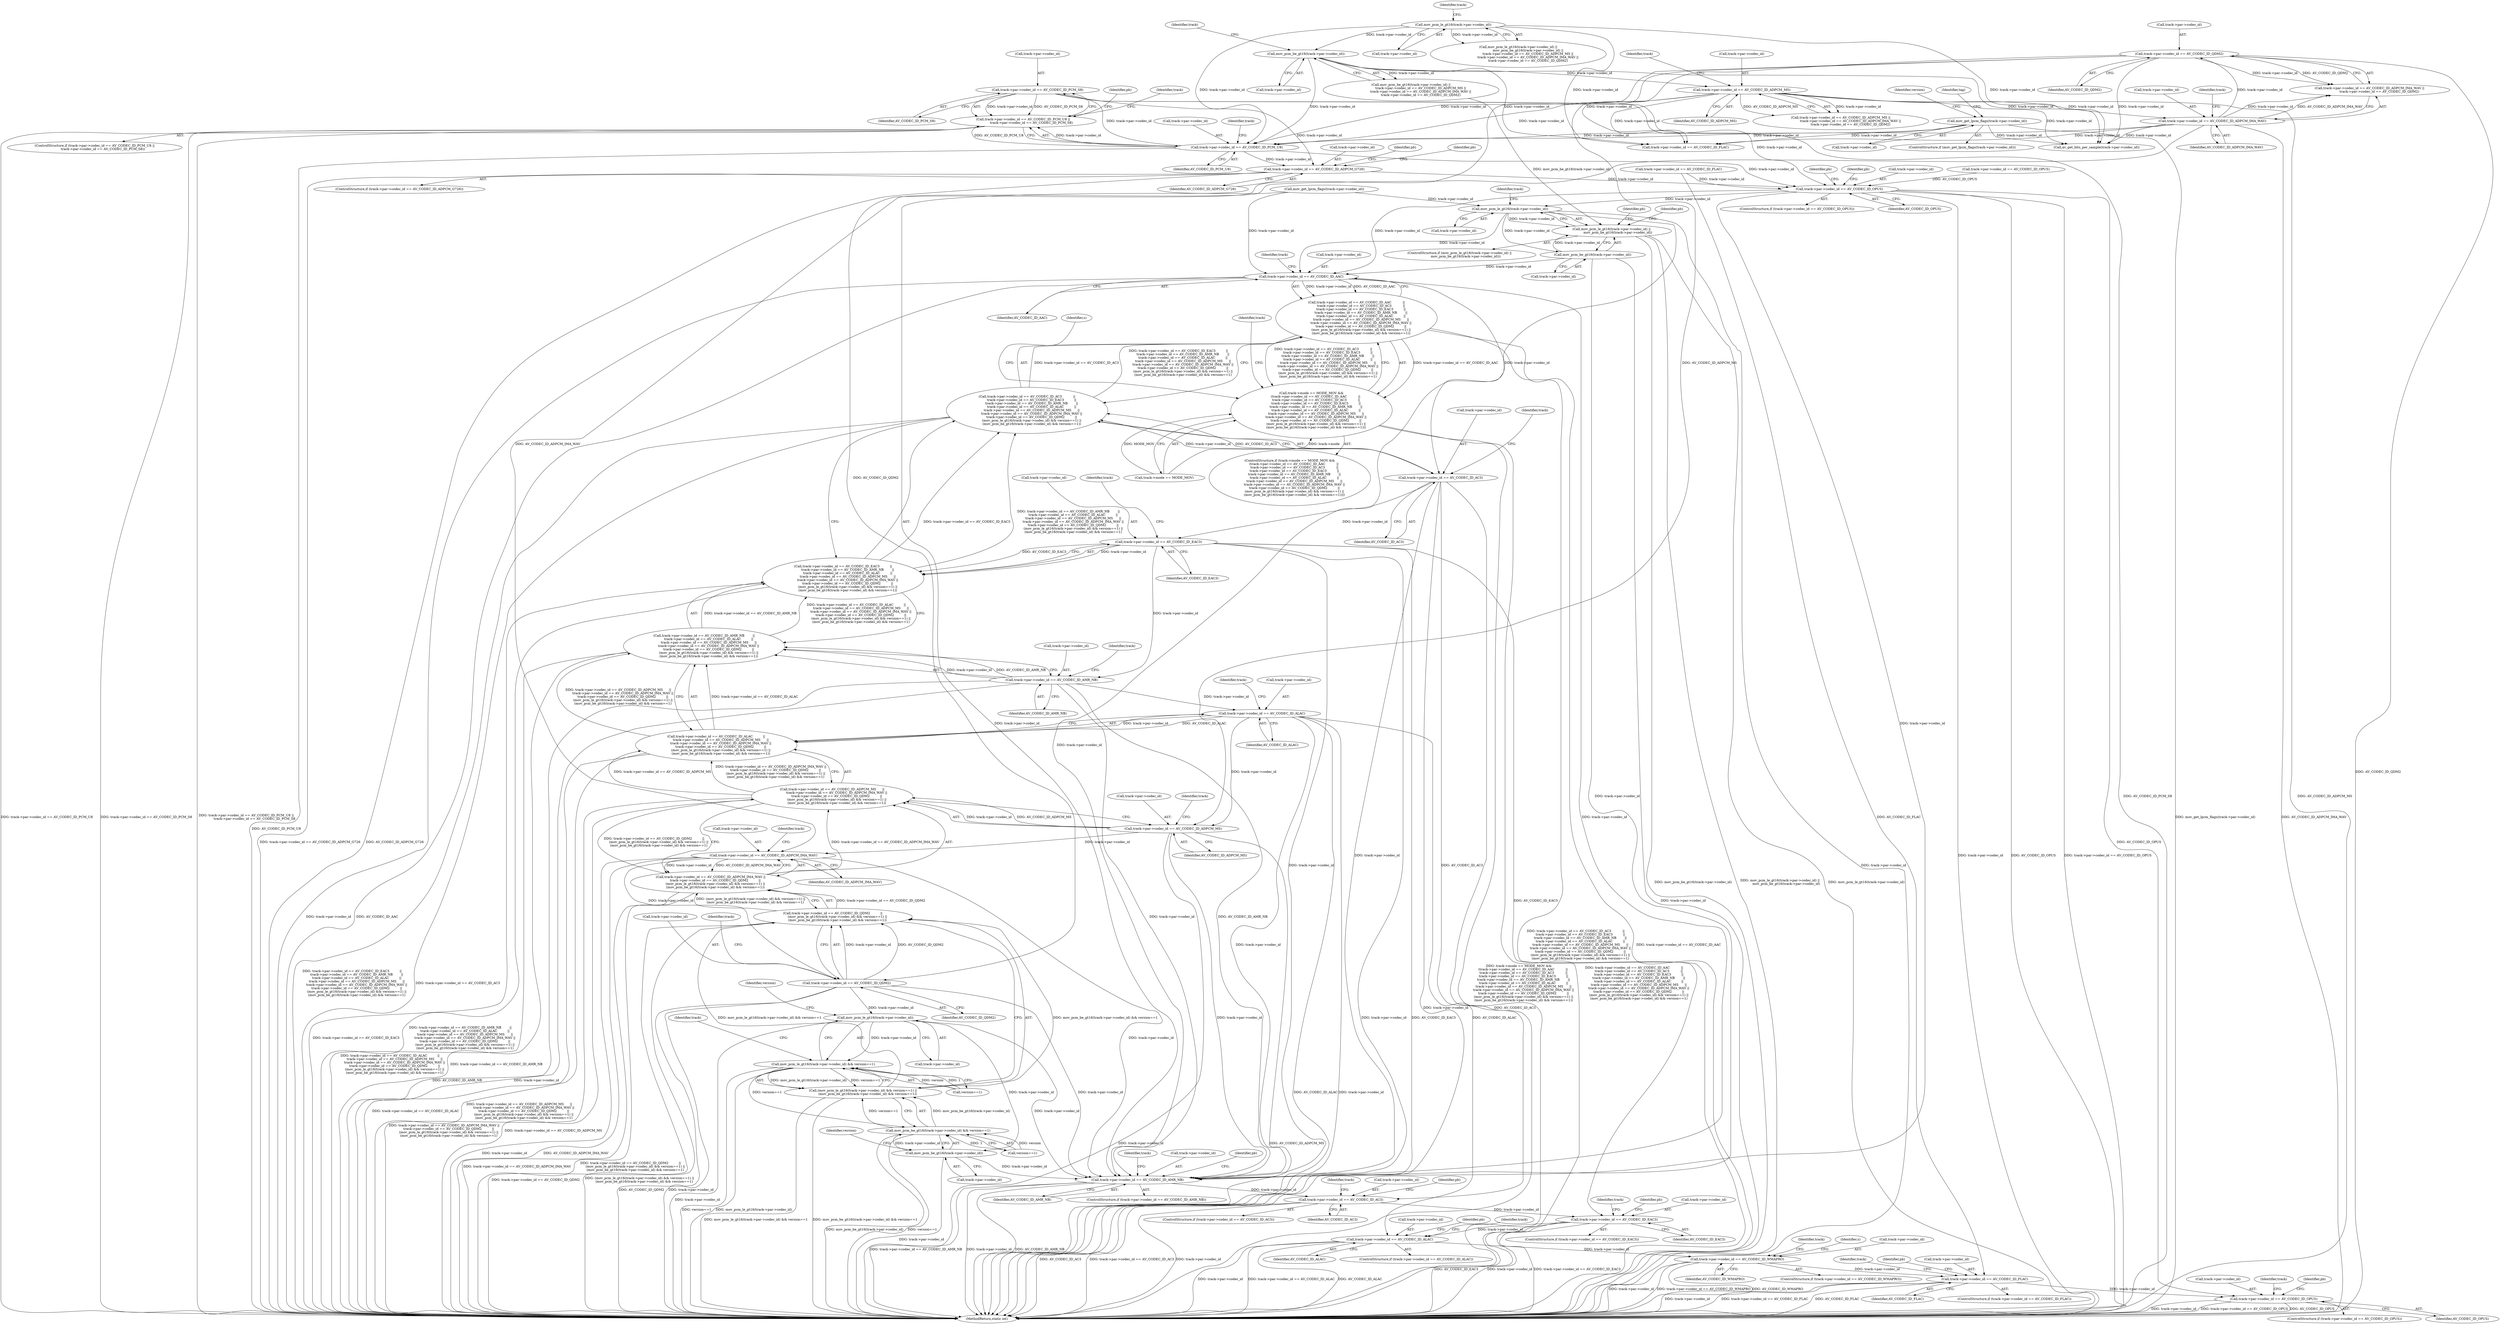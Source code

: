digraph "0_FFmpeg_fa19fbcf712a6a6cc5a5cfdc3254a97b9bce6582@pointer" {
"1000343" [label="(Call,track->par->codec_id == AV_CODEC_ID_PCM_S8)"];
"1000336" [label="(Call,track->par->codec_id == AV_CODEC_ID_PCM_U8)"];
"1000156" [label="(Call,mov_get_lpcm_flags(track->par->codec_id))"];
"1000205" [label="(Call,track->par->codec_id == AV_CODEC_ID_QDM2)"];
"1000198" [label="(Call,track->par->codec_id == AV_CODEC_ID_ADPCM_IMA_WAV)"];
"1000190" [label="(Call,track->par->codec_id == AV_CODEC_ID_ADPCM_MS)"];
"1000183" [label="(Call,mov_pcm_be_gt16(track->par->codec_id))"];
"1000176" [label="(Call,mov_pcm_le_gt16(track->par->codec_id))"];
"1000335" [label="(Call,track->par->codec_id == AV_CODEC_ID_PCM_U8 ||\n                track->par->codec_id == AV_CODEC_ID_PCM_S8)"];
"1000355" [label="(Call,track->par->codec_id == AV_CODEC_ID_ADPCM_G726)"];
"1000441" [label="(Call,track->par->codec_id == AV_CODEC_ID_OPUS)"];
"1000478" [label="(Call,mov_pcm_le_gt16(track->par->codec_id))"];
"1000477" [label="(Call,mov_pcm_le_gt16(track->par->codec_id) ||\n            mov_pcm_be_gt16(track->par->codec_id))"];
"1000484" [label="(Call,mov_pcm_be_gt16(track->par->codec_id))"];
"1000528" [label="(Call,track->par->codec_id == AV_CODEC_ID_AAC)"];
"1000527" [label="(Call,track->par->codec_id == AV_CODEC_ID_AAC           ||\n         track->par->codec_id == AV_CODEC_ID_AC3           ||\n         track->par->codec_id == AV_CODEC_ID_EAC3          ||\n         track->par->codec_id == AV_CODEC_ID_AMR_NB        ||\n         track->par->codec_id == AV_CODEC_ID_ALAC          ||\n         track->par->codec_id == AV_CODEC_ID_ADPCM_MS      ||\n         track->par->codec_id == AV_CODEC_ID_ADPCM_IMA_WAV ||\n         track->par->codec_id == AV_CODEC_ID_QDM2          ||\n         (mov_pcm_le_gt16(track->par->codec_id) && version==1) ||\n         (mov_pcm_be_gt16(track->par->codec_id) && version==1))"];
"1000521" [label="(Call,track->mode == MODE_MOV &&\n        (track->par->codec_id == AV_CODEC_ID_AAC           ||\n         track->par->codec_id == AV_CODEC_ID_AC3           ||\n         track->par->codec_id == AV_CODEC_ID_EAC3          ||\n         track->par->codec_id == AV_CODEC_ID_AMR_NB        ||\n         track->par->codec_id == AV_CODEC_ID_ALAC          ||\n         track->par->codec_id == AV_CODEC_ID_ADPCM_MS      ||\n         track->par->codec_id == AV_CODEC_ID_ADPCM_IMA_WAV ||\n         track->par->codec_id == AV_CODEC_ID_QDM2          ||\n         (mov_pcm_le_gt16(track->par->codec_id) && version==1) ||\n         (mov_pcm_be_gt16(track->par->codec_id) && version==1)))"];
"1000536" [label="(Call,track->par->codec_id == AV_CODEC_ID_AC3)"];
"1000535" [label="(Call,track->par->codec_id == AV_CODEC_ID_AC3           ||\n         track->par->codec_id == AV_CODEC_ID_EAC3          ||\n         track->par->codec_id == AV_CODEC_ID_AMR_NB        ||\n         track->par->codec_id == AV_CODEC_ID_ALAC          ||\n         track->par->codec_id == AV_CODEC_ID_ADPCM_MS      ||\n         track->par->codec_id == AV_CODEC_ID_ADPCM_IMA_WAV ||\n         track->par->codec_id == AV_CODEC_ID_QDM2          ||\n         (mov_pcm_le_gt16(track->par->codec_id) && version==1) ||\n         (mov_pcm_be_gt16(track->par->codec_id) && version==1))"];
"1000544" [label="(Call,track->par->codec_id == AV_CODEC_ID_EAC3)"];
"1000543" [label="(Call,track->par->codec_id == AV_CODEC_ID_EAC3          ||\n         track->par->codec_id == AV_CODEC_ID_AMR_NB        ||\n         track->par->codec_id == AV_CODEC_ID_ALAC          ||\n         track->par->codec_id == AV_CODEC_ID_ADPCM_MS      ||\n         track->par->codec_id == AV_CODEC_ID_ADPCM_IMA_WAV ||\n         track->par->codec_id == AV_CODEC_ID_QDM2          ||\n         (mov_pcm_le_gt16(track->par->codec_id) && version==1) ||\n         (mov_pcm_be_gt16(track->par->codec_id) && version==1))"];
"1000552" [label="(Call,track->par->codec_id == AV_CODEC_ID_AMR_NB)"];
"1000551" [label="(Call,track->par->codec_id == AV_CODEC_ID_AMR_NB        ||\n         track->par->codec_id == AV_CODEC_ID_ALAC          ||\n         track->par->codec_id == AV_CODEC_ID_ADPCM_MS      ||\n         track->par->codec_id == AV_CODEC_ID_ADPCM_IMA_WAV ||\n         track->par->codec_id == AV_CODEC_ID_QDM2          ||\n         (mov_pcm_le_gt16(track->par->codec_id) && version==1) ||\n         (mov_pcm_be_gt16(track->par->codec_id) && version==1))"];
"1000560" [label="(Call,track->par->codec_id == AV_CODEC_ID_ALAC)"];
"1000559" [label="(Call,track->par->codec_id == AV_CODEC_ID_ALAC          ||\n         track->par->codec_id == AV_CODEC_ID_ADPCM_MS      ||\n         track->par->codec_id == AV_CODEC_ID_ADPCM_IMA_WAV ||\n         track->par->codec_id == AV_CODEC_ID_QDM2          ||\n         (mov_pcm_le_gt16(track->par->codec_id) && version==1) ||\n         (mov_pcm_be_gt16(track->par->codec_id) && version==1))"];
"1000568" [label="(Call,track->par->codec_id == AV_CODEC_ID_ADPCM_MS)"];
"1000567" [label="(Call,track->par->codec_id == AV_CODEC_ID_ADPCM_MS      ||\n         track->par->codec_id == AV_CODEC_ID_ADPCM_IMA_WAV ||\n         track->par->codec_id == AV_CODEC_ID_QDM2          ||\n         (mov_pcm_le_gt16(track->par->codec_id) && version==1) ||\n         (mov_pcm_be_gt16(track->par->codec_id) && version==1))"];
"1000576" [label="(Call,track->par->codec_id == AV_CODEC_ID_ADPCM_IMA_WAV)"];
"1000575" [label="(Call,track->par->codec_id == AV_CODEC_ID_ADPCM_IMA_WAV ||\n         track->par->codec_id == AV_CODEC_ID_QDM2          ||\n         (mov_pcm_le_gt16(track->par->codec_id) && version==1) ||\n         (mov_pcm_be_gt16(track->par->codec_id) && version==1))"];
"1000584" [label="(Call,track->par->codec_id == AV_CODEC_ID_QDM2)"];
"1000583" [label="(Call,track->par->codec_id == AV_CODEC_ID_QDM2          ||\n         (mov_pcm_le_gt16(track->par->codec_id) && version==1) ||\n         (mov_pcm_be_gt16(track->par->codec_id) && version==1))"];
"1000593" [label="(Call,mov_pcm_le_gt16(track->par->codec_id))"];
"1000592" [label="(Call,mov_pcm_le_gt16(track->par->codec_id) && version==1)"];
"1000591" [label="(Call,(mov_pcm_le_gt16(track->par->codec_id) && version==1) ||\n         (mov_pcm_be_gt16(track->par->codec_id) && version==1))"];
"1000602" [label="(Call,mov_pcm_be_gt16(track->par->codec_id) && version==1)"];
"1000603" [label="(Call,mov_pcm_be_gt16(track->par->codec_id))"];
"1000632" [label="(Call,track->par->codec_id == AV_CODEC_ID_AMR_NB)"];
"1000644" [label="(Call,track->par->codec_id == AV_CODEC_ID_AC3)"];
"1000656" [label="(Call,track->par->codec_id == AV_CODEC_ID_EAC3)"];
"1000668" [label="(Call,track->par->codec_id == AV_CODEC_ID_ALAC)"];
"1000680" [label="(Call,track->par->codec_id == AV_CODEC_ID_WMAPRO)"];
"1000693" [label="(Call,track->par->codec_id == AV_CODEC_ID_FLAC)"];
"1000705" [label="(Call,track->par->codec_id == AV_CODEC_ID_OPUS)"];
"1000205" [label="(Call,track->par->codec_id == AV_CODEC_ID_QDM2)"];
"1000592" [label="(Call,mov_pcm_le_gt16(track->par->codec_id) && version==1)"];
"1000600" [label="(Identifier,version)"];
"1000668" [label="(Call,track->par->codec_id == AV_CODEC_ID_ALAC)"];
"1000609" [label="(Call,version==1)"];
"1000351" [label="(Identifier,pb)"];
"1000440" [label="(ControlStructure,if (track->par->codec_id == AV_CODEC_ID_OPUS))"];
"1000701" [label="(Identifier,pb)"];
"1000664" [label="(Identifier,pb)"];
"1000155" [label="(ControlStructure,if (mov_get_lpcm_flags(track->par->codec_id)))"];
"1000542" [label="(Identifier,AV_CODEC_ID_AC3)"];
"1000656" [label="(Call,track->par->codec_id == AV_CODEC_ID_EAC3)"];
"1000593" [label="(Call,mov_pcm_le_gt16(track->par->codec_id))"];
"1000667" [label="(ControlStructure,if (track->par->codec_id == AV_CODEC_ID_ALAC))"];
"1000346" [label="(Identifier,track)"];
"1000543" [label="(Call,track->par->codec_id == AV_CODEC_ID_EAC3          ||\n         track->par->codec_id == AV_CODEC_ID_AMR_NB        ||\n         track->par->codec_id == AV_CODEC_ID_ALAC          ||\n         track->par->codec_id == AV_CODEC_ID_ADPCM_MS      ||\n         track->par->codec_id == AV_CODEC_ID_ADPCM_IMA_WAV ||\n         track->par->codec_id == AV_CODEC_ID_QDM2          ||\n         (mov_pcm_le_gt16(track->par->codec_id) && version==1) ||\n         (mov_pcm_be_gt16(track->par->codec_id) && version==1))"];
"1000679" [label="(ControlStructure,if (track->par->codec_id == AV_CODEC_ID_WMAPRO))"];
"1000521" [label="(Call,track->mode == MODE_MOV &&\n        (track->par->codec_id == AV_CODEC_ID_AAC           ||\n         track->par->codec_id == AV_CODEC_ID_AC3           ||\n         track->par->codec_id == AV_CODEC_ID_EAC3          ||\n         track->par->codec_id == AV_CODEC_ID_AMR_NB        ||\n         track->par->codec_id == AV_CODEC_ID_ALAC          ||\n         track->par->codec_id == AV_CODEC_ID_ADPCM_MS      ||\n         track->par->codec_id == AV_CODEC_ID_ADPCM_IMA_WAV ||\n         track->par->codec_id == AV_CODEC_ID_QDM2          ||\n         (mov_pcm_le_gt16(track->par->codec_id) && version==1) ||\n         (mov_pcm_be_gt16(track->par->codec_id) && version==1)))"];
"1000584" [label="(Call,track->par->codec_id == AV_CODEC_ID_QDM2)"];
"1000354" [label="(ControlStructure,if (track->par->codec_id == AV_CODEC_ID_ADPCM_G726))"];
"1000569" [label="(Call,track->par->codec_id)"];
"1000631" [label="(ControlStructure,if (track->par->codec_id == AV_CODEC_ID_AMR_NB))"];
"1000536" [label="(Call,track->par->codec_id == AV_CODEC_ID_AC3)"];
"1000535" [label="(Call,track->par->codec_id == AV_CODEC_ID_AC3           ||\n         track->par->codec_id == AV_CODEC_ID_EAC3          ||\n         track->par->codec_id == AV_CODEC_ID_AMR_NB        ||\n         track->par->codec_id == AV_CODEC_ID_ALAC          ||\n         track->par->codec_id == AV_CODEC_ID_ADPCM_MS      ||\n         track->par->codec_id == AV_CODEC_ID_ADPCM_IMA_WAV ||\n         track->par->codec_id == AV_CODEC_ID_QDM2          ||\n         (mov_pcm_le_gt16(track->par->codec_id) && version==1) ||\n         (mov_pcm_be_gt16(track->par->codec_id) && version==1))"];
"1000186" [label="(Identifier,track)"];
"1000334" [label="(ControlStructure,if (track->par->codec_id == AV_CODEC_ID_PCM_U8 ||\n                track->par->codec_id == AV_CODEC_ID_PCM_S8))"];
"1000177" [label="(Call,track->par->codec_id)"];
"1000705" [label="(Call,track->par->codec_id == AV_CODEC_ID_OPUS)"];
"1000568" [label="(Call,track->par->codec_id == AV_CODEC_ID_ADPCM_MS)"];
"1000602" [label="(Call,mov_pcm_be_gt16(track->par->codec_id) && version==1)"];
"1000295" [label="(Call,av_get_bits_per_sample(track->par->codec_id))"];
"1000204" [label="(Identifier,AV_CODEC_ID_ADPCM_IMA_WAV)"];
"1000555" [label="(Identifier,track)"];
"1000478" [label="(Call,mov_pcm_le_gt16(track->par->codec_id))"];
"1000708" [label="(Identifier,track)"];
"1000363" [label="(Identifier,pb)"];
"1000386" [label="(Call,track->par->codec_id == AV_CODEC_ID_FLAC)"];
"1000632" [label="(Call,track->par->codec_id == AV_CODEC_ID_AMR_NB)"];
"1000613" [label="(Identifier,s)"];
"1000191" [label="(Call,track->par->codec_id)"];
"1000547" [label="(Identifier,track)"];
"1000167" [label="(Identifier,version)"];
"1000157" [label="(Call,track->par->codec_id)"];
"1000539" [label="(Identifier,track)"];
"1000529" [label="(Call,track->par->codec_id)"];
"1000571" [label="(Identifier,track)"];
"1000371" [label="(Identifier,pb)"];
"1000447" [label="(Identifier,AV_CODEC_ID_OPUS)"];
"1000336" [label="(Call,track->par->codec_id == AV_CODEC_ID_PCM_U8)"];
"1000579" [label="(Identifier,track)"];
"1000190" [label="(Call,track->par->codec_id == AV_CODEC_ID_ADPCM_MS)"];
"1000676" [label="(Identifier,pb)"];
"1000550" [label="(Identifier,AV_CODEC_ID_EAC3)"];
"1000558" [label="(Identifier,AV_CODEC_ID_AMR_NB)"];
"1000647" [label="(Identifier,track)"];
"1000193" [label="(Identifier,track)"];
"1000176" [label="(Call,mov_pcm_le_gt16(track->par->codec_id))"];
"1000182" [label="(Call,mov_pcm_be_gt16(track->par->codec_id) ||\n                   track->par->codec_id == AV_CODEC_ID_ADPCM_MS ||\n                   track->par->codec_id == AV_CODEC_ID_ADPCM_IMA_WAV ||\n                   track->par->codec_id == AV_CODEC_ID_QDM2)"];
"1000633" [label="(Call,track->par->codec_id)"];
"1000441" [label="(Call,track->par->codec_id == AV_CODEC_ID_OPUS)"];
"1000361" [label="(Identifier,AV_CODEC_ID_ADPCM_G726)"];
"1000657" [label="(Call,track->par->codec_id)"];
"1000681" [label="(Call,track->par->codec_id)"];
"1000527" [label="(Call,track->par->codec_id == AV_CODEC_ID_AAC           ||\n         track->par->codec_id == AV_CODEC_ID_AC3           ||\n         track->par->codec_id == AV_CODEC_ID_EAC3          ||\n         track->par->codec_id == AV_CODEC_ID_AMR_NB        ||\n         track->par->codec_id == AV_CODEC_ID_ALAC          ||\n         track->par->codec_id == AV_CODEC_ID_ADPCM_MS      ||\n         track->par->codec_id == AV_CODEC_ID_ADPCM_IMA_WAV ||\n         track->par->codec_id == AV_CODEC_ID_QDM2          ||\n         (mov_pcm_le_gt16(track->par->codec_id) && version==1) ||\n         (mov_pcm_be_gt16(track->par->codec_id) && version==1))"];
"1000561" [label="(Call,track->par->codec_id)"];
"1000599" [label="(Call,version==1)"];
"1000342" [label="(Identifier,AV_CODEC_ID_PCM_U8)"];
"1000211" [label="(Identifier,AV_CODEC_ID_QDM2)"];
"1000491" [label="(Identifier,pb)"];
"1000551" [label="(Call,track->par->codec_id == AV_CODEC_ID_AMR_NB        ||\n         track->par->codec_id == AV_CODEC_ID_ALAC          ||\n         track->par->codec_id == AV_CODEC_ID_ADPCM_MS      ||\n         track->par->codec_id == AV_CODEC_ID_ADPCM_IMA_WAV ||\n         track->par->codec_id == AV_CODEC_ID_QDM2          ||\n         (mov_pcm_le_gt16(track->par->codec_id) && version==1) ||\n         (mov_pcm_be_gt16(track->par->codec_id) && version==1))"];
"1000711" [label="(Identifier,AV_CODEC_ID_OPUS)"];
"1000477" [label="(Call,mov_pcm_le_gt16(track->par->codec_id) ||\n            mov_pcm_be_gt16(track->par->codec_id))"];
"1000476" [label="(ControlStructure,if (mov_pcm_le_gt16(track->par->codec_id) ||\n            mov_pcm_be_gt16(track->par->codec_id)))"];
"1000655" [label="(ControlStructure,if (track->par->codec_id == AV_CODEC_ID_EAC3))"];
"1000704" [label="(ControlStructure,if (track->par->codec_id == AV_CODEC_ID_OPUS))"];
"1000560" [label="(Call,track->par->codec_id == AV_CODEC_ID_ALAC)"];
"1000699" [label="(Identifier,AV_CODEC_ID_FLAC)"];
"1000680" [label="(Call,track->par->codec_id == AV_CODEC_ID_WMAPRO)"];
"1000590" [label="(Identifier,AV_CODEC_ID_QDM2)"];
"1000358" [label="(Identifier,track)"];
"1000337" [label="(Call,track->par->codec_id)"];
"1000566" [label="(Identifier,AV_CODEC_ID_ALAC)"];
"1000696" [label="(Identifier,track)"];
"1000199" [label="(Call,track->par->codec_id)"];
"1000606" [label="(Identifier,track)"];
"1000393" [label="(Call,track->par->codec_id == AV_CODEC_ID_OPUS)"];
"1000567" [label="(Call,track->par->codec_id == AV_CODEC_ID_ADPCM_MS      ||\n         track->par->codec_id == AV_CODEC_ID_ADPCM_IMA_WAV ||\n         track->par->codec_id == AV_CODEC_ID_QDM2          ||\n         (mov_pcm_le_gt16(track->par->codec_id) && version==1) ||\n         (mov_pcm_be_gt16(track->par->codec_id) && version==1))"];
"1000692" [label="(ControlStructure,if (track->par->codec_id == AV_CODEC_ID_FLAC))"];
"1000585" [label="(Call,track->par->codec_id)"];
"1000662" [label="(Identifier,AV_CODEC_ID_EAC3)"];
"1000659" [label="(Identifier,track)"];
"1000694" [label="(Call,track->par->codec_id)"];
"1000688" [label="(Identifier,s)"];
"1000706" [label="(Call,track->par->codec_id)"];
"1000197" [label="(Call,track->par->codec_id == AV_CODEC_ID_ADPCM_IMA_WAV ||\n                   track->par->codec_id == AV_CODEC_ID_QDM2)"];
"1000344" [label="(Call,track->par->codec_id)"];
"1000693" [label="(Call,track->par->codec_id == AV_CODEC_ID_FLAC)"];
"1000479" [label="(Call,track->par->codec_id)"];
"1000553" [label="(Call,track->par->codec_id)"];
"1000414" [label="(Call,track->par->codec_id == AV_CODEC_ID_FLAC)"];
"1000552" [label="(Call,track->par->codec_id == AV_CODEC_ID_AMR_NB)"];
"1000577" [label="(Call,track->par->codec_id)"];
"1000610" [label="(Identifier,version)"];
"1000485" [label="(Call,track->par->codec_id)"];
"1000604" [label="(Call,track->par->codec_id)"];
"1000520" [label="(ControlStructure,if (track->mode == MODE_MOV &&\n        (track->par->codec_id == AV_CODEC_ID_AAC           ||\n         track->par->codec_id == AV_CODEC_ID_AC3           ||\n         track->par->codec_id == AV_CODEC_ID_EAC3          ||\n         track->par->codec_id == AV_CODEC_ID_AMR_NB        ||\n         track->par->codec_id == AV_CODEC_ID_ALAC          ||\n         track->par->codec_id == AV_CODEC_ID_ADPCM_MS      ||\n         track->par->codec_id == AV_CODEC_ID_ADPCM_IMA_WAV ||\n         track->par->codec_id == AV_CODEC_ID_QDM2          ||\n         (mov_pcm_le_gt16(track->par->codec_id) && version==1) ||\n         (mov_pcm_be_gt16(track->par->codec_id) && version==1))))"];
"1000206" [label="(Call,track->par->codec_id)"];
"1000583" [label="(Call,track->par->codec_id == AV_CODEC_ID_QDM2          ||\n         (mov_pcm_le_gt16(track->par->codec_id) && version==1) ||\n         (mov_pcm_be_gt16(track->par->codec_id) && version==1))"];
"1000544" [label="(Call,track->par->codec_id == AV_CODEC_ID_EAC3)"];
"1000575" [label="(Call,track->par->codec_id == AV_CODEC_ID_ADPCM_IMA_WAV ||\n         track->par->codec_id == AV_CODEC_ID_QDM2          ||\n         (mov_pcm_le_gt16(track->par->codec_id) && version==1) ||\n         (mov_pcm_be_gt16(track->par->codec_id) && version==1))"];
"1000563" [label="(Identifier,track)"];
"1000620" [label="(Identifier,track)"];
"1000335" [label="(Call,track->par->codec_id == AV_CODEC_ID_PCM_U8 ||\n                track->par->codec_id == AV_CODEC_ID_PCM_S8)"];
"1000719" [label="(Identifier,track)"];
"1000449" [label="(Identifier,pb)"];
"1000674" [label="(Identifier,AV_CODEC_ID_ALAC)"];
"1000356" [label="(Call,track->par->codec_id)"];
"1000198" [label="(Call,track->par->codec_id == AV_CODEC_ID_ADPCM_IMA_WAV)"];
"1000343" [label="(Call,track->par->codec_id == AV_CODEC_ID_PCM_S8)"];
"1000495" [label="(Identifier,pb)"];
"1000640" [label="(Identifier,pb)"];
"1000645" [label="(Call,track->par->codec_id)"];
"1000349" [label="(Identifier,AV_CODEC_ID_PCM_S8)"];
"1000574" [label="(Identifier,AV_CODEC_ID_ADPCM_MS)"];
"1000683" [label="(Identifier,track)"];
"1000201" [label="(Identifier,track)"];
"1000189" [label="(Call,track->par->codec_id == AV_CODEC_ID_ADPCM_MS ||\n                   track->par->codec_id == AV_CODEC_ID_ADPCM_IMA_WAV ||\n                   track->par->codec_id == AV_CODEC_ID_QDM2)"];
"1000713" [label="(Identifier,pb)"];
"1000671" [label="(Identifier,track)"];
"1000587" [label="(Identifier,track)"];
"1000528" [label="(Call,track->par->codec_id == AV_CODEC_ID_AAC)"];
"1000175" [label="(Call,mov_pcm_le_gt16(track->par->codec_id) ||\n                   mov_pcm_be_gt16(track->par->codec_id) ||\n                   track->par->codec_id == AV_CODEC_ID_ADPCM_MS ||\n                   track->par->codec_id == AV_CODEC_ID_ADPCM_IMA_WAV ||\n                   track->par->codec_id == AV_CODEC_ID_QDM2)"];
"1000650" [label="(Identifier,AV_CODEC_ID_AC3)"];
"1000208" [label="(Identifier,track)"];
"1000559" [label="(Call,track->par->codec_id == AV_CODEC_ID_ALAC          ||\n         track->par->codec_id == AV_CODEC_ID_ADPCM_MS      ||\n         track->par->codec_id == AV_CODEC_ID_ADPCM_IMA_WAV ||\n         track->par->codec_id == AV_CODEC_ID_QDM2          ||\n         (mov_pcm_le_gt16(track->par->codec_id) && version==1) ||\n         (mov_pcm_be_gt16(track->par->codec_id) && version==1))"];
"1000163" [label="(Identifier,tag)"];
"1000603" [label="(Call,mov_pcm_be_gt16(track->par->codec_id))"];
"1000638" [label="(Identifier,AV_CODEC_ID_AMR_NB)"];
"1000196" [label="(Identifier,AV_CODEC_ID_ADPCM_MS)"];
"1000686" [label="(Identifier,AV_CODEC_ID_WMAPRO)"];
"1000453" [label="(Identifier,pb)"];
"1000522" [label="(Call,track->mode == MODE_MOV)"];
"1000355" [label="(Call,track->par->codec_id == AV_CODEC_ID_ADPCM_G726)"];
"1000537" [label="(Call,track->par->codec_id)"];
"1000545" [label="(Call,track->par->codec_id)"];
"1000594" [label="(Call,track->par->codec_id)"];
"1000442" [label="(Call,track->par->codec_id)"];
"1000591" [label="(Call,(mov_pcm_le_gt16(track->par->codec_id) && version==1) ||\n         (mov_pcm_be_gt16(track->par->codec_id) && version==1))"];
"1000596" [label="(Identifier,track)"];
"1000534" [label="(Identifier,AV_CODEC_ID_AAC)"];
"1000669" [label="(Call,track->par->codec_id)"];
"1000760" [label="(MethodReturn,static int)"];
"1000487" [label="(Identifier,track)"];
"1000643" [label="(ControlStructure,if (track->par->codec_id == AV_CODEC_ID_AC3))"];
"1000644" [label="(Call,track->par->codec_id == AV_CODEC_ID_AC3)"];
"1000156" [label="(Call,mov_get_lpcm_flags(track->par->codec_id))"];
"1000303" [label="(Call,mov_get_lpcm_flags(track->par->codec_id))"];
"1000184" [label="(Call,track->par->codec_id)"];
"1000576" [label="(Call,track->par->codec_id == AV_CODEC_ID_ADPCM_IMA_WAV)"];
"1000484" [label="(Call,mov_pcm_be_gt16(track->par->codec_id))"];
"1000183" [label="(Call,mov_pcm_be_gt16(track->par->codec_id))"];
"1000652" [label="(Identifier,pb)"];
"1000582" [label="(Identifier,AV_CODEC_ID_ADPCM_IMA_WAV)"];
"1000343" -> "1000335"  [label="AST: "];
"1000343" -> "1000349"  [label="CFG: "];
"1000344" -> "1000343"  [label="AST: "];
"1000349" -> "1000343"  [label="AST: "];
"1000335" -> "1000343"  [label="CFG: "];
"1000343" -> "1000760"  [label="DDG: AV_CODEC_ID_PCM_S8"];
"1000343" -> "1000335"  [label="DDG: track->par->codec_id"];
"1000343" -> "1000335"  [label="DDG: AV_CODEC_ID_PCM_S8"];
"1000336" -> "1000343"  [label="DDG: track->par->codec_id"];
"1000343" -> "1000355"  [label="DDG: track->par->codec_id"];
"1000343" -> "1000441"  [label="DDG: track->par->codec_id"];
"1000336" -> "1000335"  [label="AST: "];
"1000336" -> "1000342"  [label="CFG: "];
"1000337" -> "1000336"  [label="AST: "];
"1000342" -> "1000336"  [label="AST: "];
"1000346" -> "1000336"  [label="CFG: "];
"1000335" -> "1000336"  [label="CFG: "];
"1000336" -> "1000760"  [label="DDG: AV_CODEC_ID_PCM_U8"];
"1000336" -> "1000335"  [label="DDG: track->par->codec_id"];
"1000336" -> "1000335"  [label="DDG: AV_CODEC_ID_PCM_U8"];
"1000156" -> "1000336"  [label="DDG: track->par->codec_id"];
"1000205" -> "1000336"  [label="DDG: track->par->codec_id"];
"1000183" -> "1000336"  [label="DDG: track->par->codec_id"];
"1000190" -> "1000336"  [label="DDG: track->par->codec_id"];
"1000198" -> "1000336"  [label="DDG: track->par->codec_id"];
"1000176" -> "1000336"  [label="DDG: track->par->codec_id"];
"1000336" -> "1000355"  [label="DDG: track->par->codec_id"];
"1000336" -> "1000441"  [label="DDG: track->par->codec_id"];
"1000156" -> "1000155"  [label="AST: "];
"1000156" -> "1000157"  [label="CFG: "];
"1000157" -> "1000156"  [label="AST: "];
"1000163" -> "1000156"  [label="CFG: "];
"1000167" -> "1000156"  [label="CFG: "];
"1000156" -> "1000760"  [label="DDG: mov_get_lpcm_flags(track->par->codec_id)"];
"1000156" -> "1000295"  [label="DDG: track->par->codec_id"];
"1000156" -> "1000386"  [label="DDG: track->par->codec_id"];
"1000205" -> "1000197"  [label="AST: "];
"1000205" -> "1000211"  [label="CFG: "];
"1000206" -> "1000205"  [label="AST: "];
"1000211" -> "1000205"  [label="AST: "];
"1000197" -> "1000205"  [label="CFG: "];
"1000205" -> "1000760"  [label="DDG: AV_CODEC_ID_QDM2"];
"1000205" -> "1000197"  [label="DDG: track->par->codec_id"];
"1000205" -> "1000197"  [label="DDG: AV_CODEC_ID_QDM2"];
"1000198" -> "1000205"  [label="DDG: track->par->codec_id"];
"1000205" -> "1000295"  [label="DDG: track->par->codec_id"];
"1000205" -> "1000386"  [label="DDG: track->par->codec_id"];
"1000205" -> "1000584"  [label="DDG: AV_CODEC_ID_QDM2"];
"1000198" -> "1000197"  [label="AST: "];
"1000198" -> "1000204"  [label="CFG: "];
"1000199" -> "1000198"  [label="AST: "];
"1000204" -> "1000198"  [label="AST: "];
"1000208" -> "1000198"  [label="CFG: "];
"1000197" -> "1000198"  [label="CFG: "];
"1000198" -> "1000760"  [label="DDG: AV_CODEC_ID_ADPCM_IMA_WAV"];
"1000198" -> "1000197"  [label="DDG: track->par->codec_id"];
"1000198" -> "1000197"  [label="DDG: AV_CODEC_ID_ADPCM_IMA_WAV"];
"1000190" -> "1000198"  [label="DDG: track->par->codec_id"];
"1000198" -> "1000295"  [label="DDG: track->par->codec_id"];
"1000198" -> "1000386"  [label="DDG: track->par->codec_id"];
"1000198" -> "1000576"  [label="DDG: AV_CODEC_ID_ADPCM_IMA_WAV"];
"1000190" -> "1000189"  [label="AST: "];
"1000190" -> "1000196"  [label="CFG: "];
"1000191" -> "1000190"  [label="AST: "];
"1000196" -> "1000190"  [label="AST: "];
"1000201" -> "1000190"  [label="CFG: "];
"1000189" -> "1000190"  [label="CFG: "];
"1000190" -> "1000760"  [label="DDG: AV_CODEC_ID_ADPCM_MS"];
"1000190" -> "1000189"  [label="DDG: track->par->codec_id"];
"1000190" -> "1000189"  [label="DDG: AV_CODEC_ID_ADPCM_MS"];
"1000183" -> "1000190"  [label="DDG: track->par->codec_id"];
"1000190" -> "1000295"  [label="DDG: track->par->codec_id"];
"1000190" -> "1000386"  [label="DDG: track->par->codec_id"];
"1000190" -> "1000568"  [label="DDG: AV_CODEC_ID_ADPCM_MS"];
"1000183" -> "1000182"  [label="AST: "];
"1000183" -> "1000184"  [label="CFG: "];
"1000184" -> "1000183"  [label="AST: "];
"1000193" -> "1000183"  [label="CFG: "];
"1000182" -> "1000183"  [label="CFG: "];
"1000183" -> "1000182"  [label="DDG: track->par->codec_id"];
"1000176" -> "1000183"  [label="DDG: track->par->codec_id"];
"1000183" -> "1000295"  [label="DDG: track->par->codec_id"];
"1000183" -> "1000386"  [label="DDG: track->par->codec_id"];
"1000176" -> "1000175"  [label="AST: "];
"1000176" -> "1000177"  [label="CFG: "];
"1000177" -> "1000176"  [label="AST: "];
"1000186" -> "1000176"  [label="CFG: "];
"1000175" -> "1000176"  [label="CFG: "];
"1000176" -> "1000175"  [label="DDG: track->par->codec_id"];
"1000176" -> "1000295"  [label="DDG: track->par->codec_id"];
"1000176" -> "1000386"  [label="DDG: track->par->codec_id"];
"1000335" -> "1000334"  [label="AST: "];
"1000351" -> "1000335"  [label="CFG: "];
"1000358" -> "1000335"  [label="CFG: "];
"1000335" -> "1000760"  [label="DDG: track->par->codec_id == AV_CODEC_ID_PCM_U8"];
"1000335" -> "1000760"  [label="DDG: track->par->codec_id == AV_CODEC_ID_PCM_S8"];
"1000335" -> "1000760"  [label="DDG: track->par->codec_id == AV_CODEC_ID_PCM_U8 ||\n                track->par->codec_id == AV_CODEC_ID_PCM_S8"];
"1000355" -> "1000354"  [label="AST: "];
"1000355" -> "1000361"  [label="CFG: "];
"1000356" -> "1000355"  [label="AST: "];
"1000361" -> "1000355"  [label="AST: "];
"1000363" -> "1000355"  [label="CFG: "];
"1000371" -> "1000355"  [label="CFG: "];
"1000355" -> "1000760"  [label="DDG: AV_CODEC_ID_ADPCM_G726"];
"1000355" -> "1000760"  [label="DDG: track->par->codec_id == AV_CODEC_ID_ADPCM_G726"];
"1000355" -> "1000441"  [label="DDG: track->par->codec_id"];
"1000441" -> "1000440"  [label="AST: "];
"1000441" -> "1000447"  [label="CFG: "];
"1000442" -> "1000441"  [label="AST: "];
"1000447" -> "1000441"  [label="AST: "];
"1000449" -> "1000441"  [label="CFG: "];
"1000453" -> "1000441"  [label="CFG: "];
"1000441" -> "1000760"  [label="DDG: track->par->codec_id"];
"1000441" -> "1000760"  [label="DDG: AV_CODEC_ID_OPUS"];
"1000441" -> "1000760"  [label="DDG: track->par->codec_id == AV_CODEC_ID_OPUS"];
"1000414" -> "1000441"  [label="DDG: track->par->codec_id"];
"1000393" -> "1000441"  [label="DDG: AV_CODEC_ID_OPUS"];
"1000441" -> "1000478"  [label="DDG: track->par->codec_id"];
"1000441" -> "1000528"  [label="DDG: track->par->codec_id"];
"1000441" -> "1000632"  [label="DDG: track->par->codec_id"];
"1000441" -> "1000705"  [label="DDG: AV_CODEC_ID_OPUS"];
"1000478" -> "1000477"  [label="AST: "];
"1000478" -> "1000479"  [label="CFG: "];
"1000479" -> "1000478"  [label="AST: "];
"1000487" -> "1000478"  [label="CFG: "];
"1000477" -> "1000478"  [label="CFG: "];
"1000478" -> "1000760"  [label="DDG: track->par->codec_id"];
"1000478" -> "1000477"  [label="DDG: track->par->codec_id"];
"1000303" -> "1000478"  [label="DDG: track->par->codec_id"];
"1000478" -> "1000484"  [label="DDG: track->par->codec_id"];
"1000478" -> "1000528"  [label="DDG: track->par->codec_id"];
"1000478" -> "1000632"  [label="DDG: track->par->codec_id"];
"1000477" -> "1000476"  [label="AST: "];
"1000477" -> "1000484"  [label="CFG: "];
"1000484" -> "1000477"  [label="AST: "];
"1000491" -> "1000477"  [label="CFG: "];
"1000495" -> "1000477"  [label="CFG: "];
"1000477" -> "1000760"  [label="DDG: mov_pcm_le_gt16(track->par->codec_id) ||\n            mov_pcm_be_gt16(track->par->codec_id)"];
"1000477" -> "1000760"  [label="DDG: mov_pcm_le_gt16(track->par->codec_id)"];
"1000477" -> "1000760"  [label="DDG: mov_pcm_be_gt16(track->par->codec_id)"];
"1000484" -> "1000477"  [label="DDG: track->par->codec_id"];
"1000182" -> "1000477"  [label="DDG: mov_pcm_be_gt16(track->par->codec_id)"];
"1000484" -> "1000485"  [label="CFG: "];
"1000485" -> "1000484"  [label="AST: "];
"1000484" -> "1000760"  [label="DDG: track->par->codec_id"];
"1000484" -> "1000528"  [label="DDG: track->par->codec_id"];
"1000484" -> "1000632"  [label="DDG: track->par->codec_id"];
"1000528" -> "1000527"  [label="AST: "];
"1000528" -> "1000534"  [label="CFG: "];
"1000529" -> "1000528"  [label="AST: "];
"1000534" -> "1000528"  [label="AST: "];
"1000539" -> "1000528"  [label="CFG: "];
"1000527" -> "1000528"  [label="CFG: "];
"1000528" -> "1000760"  [label="DDG: track->par->codec_id"];
"1000528" -> "1000760"  [label="DDG: AV_CODEC_ID_AAC"];
"1000528" -> "1000527"  [label="DDG: track->par->codec_id"];
"1000528" -> "1000527"  [label="DDG: AV_CODEC_ID_AAC"];
"1000303" -> "1000528"  [label="DDG: track->par->codec_id"];
"1000528" -> "1000536"  [label="DDG: track->par->codec_id"];
"1000528" -> "1000632"  [label="DDG: track->par->codec_id"];
"1000527" -> "1000521"  [label="AST: "];
"1000527" -> "1000535"  [label="CFG: "];
"1000535" -> "1000527"  [label="AST: "];
"1000521" -> "1000527"  [label="CFG: "];
"1000527" -> "1000760"  [label="DDG: track->par->codec_id == AV_CODEC_ID_AAC"];
"1000527" -> "1000760"  [label="DDG: track->par->codec_id == AV_CODEC_ID_AC3           ||\n         track->par->codec_id == AV_CODEC_ID_EAC3          ||\n         track->par->codec_id == AV_CODEC_ID_AMR_NB        ||\n         track->par->codec_id == AV_CODEC_ID_ALAC          ||\n         track->par->codec_id == AV_CODEC_ID_ADPCM_MS      ||\n         track->par->codec_id == AV_CODEC_ID_ADPCM_IMA_WAV ||\n         track->par->codec_id == AV_CODEC_ID_QDM2          ||\n         (mov_pcm_le_gt16(track->par->codec_id) && version==1) ||\n         (mov_pcm_be_gt16(track->par->codec_id) && version==1)"];
"1000527" -> "1000521"  [label="DDG: track->par->codec_id == AV_CODEC_ID_AAC"];
"1000527" -> "1000521"  [label="DDG: track->par->codec_id == AV_CODEC_ID_AC3           ||\n         track->par->codec_id == AV_CODEC_ID_EAC3          ||\n         track->par->codec_id == AV_CODEC_ID_AMR_NB        ||\n         track->par->codec_id == AV_CODEC_ID_ALAC          ||\n         track->par->codec_id == AV_CODEC_ID_ADPCM_MS      ||\n         track->par->codec_id == AV_CODEC_ID_ADPCM_IMA_WAV ||\n         track->par->codec_id == AV_CODEC_ID_QDM2          ||\n         (mov_pcm_le_gt16(track->par->codec_id) && version==1) ||\n         (mov_pcm_be_gt16(track->par->codec_id) && version==1)"];
"1000535" -> "1000527"  [label="DDG: track->par->codec_id == AV_CODEC_ID_AC3"];
"1000535" -> "1000527"  [label="DDG: track->par->codec_id == AV_CODEC_ID_EAC3          ||\n         track->par->codec_id == AV_CODEC_ID_AMR_NB        ||\n         track->par->codec_id == AV_CODEC_ID_ALAC          ||\n         track->par->codec_id == AV_CODEC_ID_ADPCM_MS      ||\n         track->par->codec_id == AV_CODEC_ID_ADPCM_IMA_WAV ||\n         track->par->codec_id == AV_CODEC_ID_QDM2          ||\n         (mov_pcm_le_gt16(track->par->codec_id) && version==1) ||\n         (mov_pcm_be_gt16(track->par->codec_id) && version==1)"];
"1000521" -> "1000520"  [label="AST: "];
"1000521" -> "1000522"  [label="CFG: "];
"1000522" -> "1000521"  [label="AST: "];
"1000613" -> "1000521"  [label="CFG: "];
"1000620" -> "1000521"  [label="CFG: "];
"1000521" -> "1000760"  [label="DDG: track->mode == MODE_MOV &&\n        (track->par->codec_id == AV_CODEC_ID_AAC           ||\n         track->par->codec_id == AV_CODEC_ID_AC3           ||\n         track->par->codec_id == AV_CODEC_ID_EAC3          ||\n         track->par->codec_id == AV_CODEC_ID_AMR_NB        ||\n         track->par->codec_id == AV_CODEC_ID_ALAC          ||\n         track->par->codec_id == AV_CODEC_ID_ADPCM_MS      ||\n         track->par->codec_id == AV_CODEC_ID_ADPCM_IMA_WAV ||\n         track->par->codec_id == AV_CODEC_ID_QDM2          ||\n         (mov_pcm_le_gt16(track->par->codec_id) && version==1) ||\n         (mov_pcm_be_gt16(track->par->codec_id) && version==1))"];
"1000521" -> "1000760"  [label="DDG: track->par->codec_id == AV_CODEC_ID_AAC           ||\n         track->par->codec_id == AV_CODEC_ID_AC3           ||\n         track->par->codec_id == AV_CODEC_ID_EAC3          ||\n         track->par->codec_id == AV_CODEC_ID_AMR_NB        ||\n         track->par->codec_id == AV_CODEC_ID_ALAC          ||\n         track->par->codec_id == AV_CODEC_ID_ADPCM_MS      ||\n         track->par->codec_id == AV_CODEC_ID_ADPCM_IMA_WAV ||\n         track->par->codec_id == AV_CODEC_ID_QDM2          ||\n         (mov_pcm_le_gt16(track->par->codec_id) && version==1) ||\n         (mov_pcm_be_gt16(track->par->codec_id) && version==1)"];
"1000522" -> "1000521"  [label="DDG: track->mode"];
"1000522" -> "1000521"  [label="DDG: MODE_MOV"];
"1000536" -> "1000535"  [label="AST: "];
"1000536" -> "1000542"  [label="CFG: "];
"1000537" -> "1000536"  [label="AST: "];
"1000542" -> "1000536"  [label="AST: "];
"1000547" -> "1000536"  [label="CFG: "];
"1000535" -> "1000536"  [label="CFG: "];
"1000536" -> "1000760"  [label="DDG: AV_CODEC_ID_AC3"];
"1000536" -> "1000760"  [label="DDG: track->par->codec_id"];
"1000536" -> "1000535"  [label="DDG: track->par->codec_id"];
"1000536" -> "1000535"  [label="DDG: AV_CODEC_ID_AC3"];
"1000536" -> "1000544"  [label="DDG: track->par->codec_id"];
"1000536" -> "1000632"  [label="DDG: track->par->codec_id"];
"1000536" -> "1000644"  [label="DDG: AV_CODEC_ID_AC3"];
"1000535" -> "1000543"  [label="CFG: "];
"1000543" -> "1000535"  [label="AST: "];
"1000535" -> "1000760"  [label="DDG: track->par->codec_id == AV_CODEC_ID_AC3"];
"1000535" -> "1000760"  [label="DDG: track->par->codec_id == AV_CODEC_ID_EAC3          ||\n         track->par->codec_id == AV_CODEC_ID_AMR_NB        ||\n         track->par->codec_id == AV_CODEC_ID_ALAC          ||\n         track->par->codec_id == AV_CODEC_ID_ADPCM_MS      ||\n         track->par->codec_id == AV_CODEC_ID_ADPCM_IMA_WAV ||\n         track->par->codec_id == AV_CODEC_ID_QDM2          ||\n         (mov_pcm_le_gt16(track->par->codec_id) && version==1) ||\n         (mov_pcm_be_gt16(track->par->codec_id) && version==1)"];
"1000543" -> "1000535"  [label="DDG: track->par->codec_id == AV_CODEC_ID_EAC3"];
"1000543" -> "1000535"  [label="DDG: track->par->codec_id == AV_CODEC_ID_AMR_NB        ||\n         track->par->codec_id == AV_CODEC_ID_ALAC          ||\n         track->par->codec_id == AV_CODEC_ID_ADPCM_MS      ||\n         track->par->codec_id == AV_CODEC_ID_ADPCM_IMA_WAV ||\n         track->par->codec_id == AV_CODEC_ID_QDM2          ||\n         (mov_pcm_le_gt16(track->par->codec_id) && version==1) ||\n         (mov_pcm_be_gt16(track->par->codec_id) && version==1)"];
"1000544" -> "1000543"  [label="AST: "];
"1000544" -> "1000550"  [label="CFG: "];
"1000545" -> "1000544"  [label="AST: "];
"1000550" -> "1000544"  [label="AST: "];
"1000555" -> "1000544"  [label="CFG: "];
"1000543" -> "1000544"  [label="CFG: "];
"1000544" -> "1000760"  [label="DDG: AV_CODEC_ID_EAC3"];
"1000544" -> "1000760"  [label="DDG: track->par->codec_id"];
"1000544" -> "1000543"  [label="DDG: track->par->codec_id"];
"1000544" -> "1000543"  [label="DDG: AV_CODEC_ID_EAC3"];
"1000544" -> "1000552"  [label="DDG: track->par->codec_id"];
"1000544" -> "1000632"  [label="DDG: track->par->codec_id"];
"1000544" -> "1000656"  [label="DDG: AV_CODEC_ID_EAC3"];
"1000543" -> "1000551"  [label="CFG: "];
"1000551" -> "1000543"  [label="AST: "];
"1000543" -> "1000760"  [label="DDG: track->par->codec_id == AV_CODEC_ID_AMR_NB        ||\n         track->par->codec_id == AV_CODEC_ID_ALAC          ||\n         track->par->codec_id == AV_CODEC_ID_ADPCM_MS      ||\n         track->par->codec_id == AV_CODEC_ID_ADPCM_IMA_WAV ||\n         track->par->codec_id == AV_CODEC_ID_QDM2          ||\n         (mov_pcm_le_gt16(track->par->codec_id) && version==1) ||\n         (mov_pcm_be_gt16(track->par->codec_id) && version==1)"];
"1000543" -> "1000760"  [label="DDG: track->par->codec_id == AV_CODEC_ID_EAC3"];
"1000551" -> "1000543"  [label="DDG: track->par->codec_id == AV_CODEC_ID_AMR_NB"];
"1000551" -> "1000543"  [label="DDG: track->par->codec_id == AV_CODEC_ID_ALAC          ||\n         track->par->codec_id == AV_CODEC_ID_ADPCM_MS      ||\n         track->par->codec_id == AV_CODEC_ID_ADPCM_IMA_WAV ||\n         track->par->codec_id == AV_CODEC_ID_QDM2          ||\n         (mov_pcm_le_gt16(track->par->codec_id) && version==1) ||\n         (mov_pcm_be_gt16(track->par->codec_id) && version==1)"];
"1000552" -> "1000551"  [label="AST: "];
"1000552" -> "1000558"  [label="CFG: "];
"1000553" -> "1000552"  [label="AST: "];
"1000558" -> "1000552"  [label="AST: "];
"1000563" -> "1000552"  [label="CFG: "];
"1000551" -> "1000552"  [label="CFG: "];
"1000552" -> "1000760"  [label="DDG: track->par->codec_id"];
"1000552" -> "1000760"  [label="DDG: AV_CODEC_ID_AMR_NB"];
"1000552" -> "1000551"  [label="DDG: track->par->codec_id"];
"1000552" -> "1000551"  [label="DDG: AV_CODEC_ID_AMR_NB"];
"1000552" -> "1000560"  [label="DDG: track->par->codec_id"];
"1000552" -> "1000632"  [label="DDG: track->par->codec_id"];
"1000552" -> "1000632"  [label="DDG: AV_CODEC_ID_AMR_NB"];
"1000551" -> "1000559"  [label="CFG: "];
"1000559" -> "1000551"  [label="AST: "];
"1000551" -> "1000760"  [label="DDG: track->par->codec_id == AV_CODEC_ID_ALAC          ||\n         track->par->codec_id == AV_CODEC_ID_ADPCM_MS      ||\n         track->par->codec_id == AV_CODEC_ID_ADPCM_IMA_WAV ||\n         track->par->codec_id == AV_CODEC_ID_QDM2          ||\n         (mov_pcm_le_gt16(track->par->codec_id) && version==1) ||\n         (mov_pcm_be_gt16(track->par->codec_id) && version==1)"];
"1000551" -> "1000760"  [label="DDG: track->par->codec_id == AV_CODEC_ID_AMR_NB"];
"1000559" -> "1000551"  [label="DDG: track->par->codec_id == AV_CODEC_ID_ALAC"];
"1000559" -> "1000551"  [label="DDG: track->par->codec_id == AV_CODEC_ID_ADPCM_MS      ||\n         track->par->codec_id == AV_CODEC_ID_ADPCM_IMA_WAV ||\n         track->par->codec_id == AV_CODEC_ID_QDM2          ||\n         (mov_pcm_le_gt16(track->par->codec_id) && version==1) ||\n         (mov_pcm_be_gt16(track->par->codec_id) && version==1)"];
"1000560" -> "1000559"  [label="AST: "];
"1000560" -> "1000566"  [label="CFG: "];
"1000561" -> "1000560"  [label="AST: "];
"1000566" -> "1000560"  [label="AST: "];
"1000571" -> "1000560"  [label="CFG: "];
"1000559" -> "1000560"  [label="CFG: "];
"1000560" -> "1000760"  [label="DDG: AV_CODEC_ID_ALAC"];
"1000560" -> "1000760"  [label="DDG: track->par->codec_id"];
"1000560" -> "1000559"  [label="DDG: track->par->codec_id"];
"1000560" -> "1000559"  [label="DDG: AV_CODEC_ID_ALAC"];
"1000560" -> "1000568"  [label="DDG: track->par->codec_id"];
"1000560" -> "1000632"  [label="DDG: track->par->codec_id"];
"1000560" -> "1000668"  [label="DDG: AV_CODEC_ID_ALAC"];
"1000559" -> "1000567"  [label="CFG: "];
"1000567" -> "1000559"  [label="AST: "];
"1000559" -> "1000760"  [label="DDG: track->par->codec_id == AV_CODEC_ID_ALAC"];
"1000559" -> "1000760"  [label="DDG: track->par->codec_id == AV_CODEC_ID_ADPCM_MS      ||\n         track->par->codec_id == AV_CODEC_ID_ADPCM_IMA_WAV ||\n         track->par->codec_id == AV_CODEC_ID_QDM2          ||\n         (mov_pcm_le_gt16(track->par->codec_id) && version==1) ||\n         (mov_pcm_be_gt16(track->par->codec_id) && version==1)"];
"1000567" -> "1000559"  [label="DDG: track->par->codec_id == AV_CODEC_ID_ADPCM_MS"];
"1000567" -> "1000559"  [label="DDG: track->par->codec_id == AV_CODEC_ID_ADPCM_IMA_WAV ||\n         track->par->codec_id == AV_CODEC_ID_QDM2          ||\n         (mov_pcm_le_gt16(track->par->codec_id) && version==1) ||\n         (mov_pcm_be_gt16(track->par->codec_id) && version==1)"];
"1000568" -> "1000567"  [label="AST: "];
"1000568" -> "1000574"  [label="CFG: "];
"1000569" -> "1000568"  [label="AST: "];
"1000574" -> "1000568"  [label="AST: "];
"1000579" -> "1000568"  [label="CFG: "];
"1000567" -> "1000568"  [label="CFG: "];
"1000568" -> "1000760"  [label="DDG: track->par->codec_id"];
"1000568" -> "1000760"  [label="DDG: AV_CODEC_ID_ADPCM_MS"];
"1000568" -> "1000567"  [label="DDG: track->par->codec_id"];
"1000568" -> "1000567"  [label="DDG: AV_CODEC_ID_ADPCM_MS"];
"1000568" -> "1000576"  [label="DDG: track->par->codec_id"];
"1000568" -> "1000632"  [label="DDG: track->par->codec_id"];
"1000567" -> "1000575"  [label="CFG: "];
"1000575" -> "1000567"  [label="AST: "];
"1000567" -> "1000760"  [label="DDG: track->par->codec_id == AV_CODEC_ID_ADPCM_IMA_WAV ||\n         track->par->codec_id == AV_CODEC_ID_QDM2          ||\n         (mov_pcm_le_gt16(track->par->codec_id) && version==1) ||\n         (mov_pcm_be_gt16(track->par->codec_id) && version==1)"];
"1000567" -> "1000760"  [label="DDG: track->par->codec_id == AV_CODEC_ID_ADPCM_MS"];
"1000575" -> "1000567"  [label="DDG: track->par->codec_id == AV_CODEC_ID_ADPCM_IMA_WAV"];
"1000575" -> "1000567"  [label="DDG: track->par->codec_id == AV_CODEC_ID_QDM2          ||\n         (mov_pcm_le_gt16(track->par->codec_id) && version==1) ||\n         (mov_pcm_be_gt16(track->par->codec_id) && version==1)"];
"1000576" -> "1000575"  [label="AST: "];
"1000576" -> "1000582"  [label="CFG: "];
"1000577" -> "1000576"  [label="AST: "];
"1000582" -> "1000576"  [label="AST: "];
"1000587" -> "1000576"  [label="CFG: "];
"1000575" -> "1000576"  [label="CFG: "];
"1000576" -> "1000760"  [label="DDG: track->par->codec_id"];
"1000576" -> "1000760"  [label="DDG: AV_CODEC_ID_ADPCM_IMA_WAV"];
"1000576" -> "1000575"  [label="DDG: track->par->codec_id"];
"1000576" -> "1000575"  [label="DDG: AV_CODEC_ID_ADPCM_IMA_WAV"];
"1000576" -> "1000584"  [label="DDG: track->par->codec_id"];
"1000576" -> "1000632"  [label="DDG: track->par->codec_id"];
"1000575" -> "1000583"  [label="CFG: "];
"1000583" -> "1000575"  [label="AST: "];
"1000575" -> "1000760"  [label="DDG: track->par->codec_id == AV_CODEC_ID_QDM2          ||\n         (mov_pcm_le_gt16(track->par->codec_id) && version==1) ||\n         (mov_pcm_be_gt16(track->par->codec_id) && version==1)"];
"1000575" -> "1000760"  [label="DDG: track->par->codec_id == AV_CODEC_ID_ADPCM_IMA_WAV"];
"1000583" -> "1000575"  [label="DDG: track->par->codec_id == AV_CODEC_ID_QDM2"];
"1000583" -> "1000575"  [label="DDG: (mov_pcm_le_gt16(track->par->codec_id) && version==1) ||\n         (mov_pcm_be_gt16(track->par->codec_id) && version==1)"];
"1000584" -> "1000583"  [label="AST: "];
"1000584" -> "1000590"  [label="CFG: "];
"1000585" -> "1000584"  [label="AST: "];
"1000590" -> "1000584"  [label="AST: "];
"1000596" -> "1000584"  [label="CFG: "];
"1000583" -> "1000584"  [label="CFG: "];
"1000584" -> "1000760"  [label="DDG: AV_CODEC_ID_QDM2"];
"1000584" -> "1000760"  [label="DDG: track->par->codec_id"];
"1000584" -> "1000583"  [label="DDG: track->par->codec_id"];
"1000584" -> "1000583"  [label="DDG: AV_CODEC_ID_QDM2"];
"1000584" -> "1000593"  [label="DDG: track->par->codec_id"];
"1000584" -> "1000632"  [label="DDG: track->par->codec_id"];
"1000583" -> "1000591"  [label="CFG: "];
"1000591" -> "1000583"  [label="AST: "];
"1000583" -> "1000760"  [label="DDG: track->par->codec_id == AV_CODEC_ID_QDM2"];
"1000583" -> "1000760"  [label="DDG: (mov_pcm_le_gt16(track->par->codec_id) && version==1) ||\n         (mov_pcm_be_gt16(track->par->codec_id) && version==1)"];
"1000591" -> "1000583"  [label="DDG: mov_pcm_le_gt16(track->par->codec_id) && version==1"];
"1000591" -> "1000583"  [label="DDG: mov_pcm_be_gt16(track->par->codec_id) && version==1"];
"1000593" -> "1000592"  [label="AST: "];
"1000593" -> "1000594"  [label="CFG: "];
"1000594" -> "1000593"  [label="AST: "];
"1000600" -> "1000593"  [label="CFG: "];
"1000592" -> "1000593"  [label="CFG: "];
"1000593" -> "1000760"  [label="DDG: track->par->codec_id"];
"1000593" -> "1000592"  [label="DDG: track->par->codec_id"];
"1000593" -> "1000603"  [label="DDG: track->par->codec_id"];
"1000593" -> "1000632"  [label="DDG: track->par->codec_id"];
"1000592" -> "1000591"  [label="AST: "];
"1000592" -> "1000599"  [label="CFG: "];
"1000599" -> "1000592"  [label="AST: "];
"1000606" -> "1000592"  [label="CFG: "];
"1000591" -> "1000592"  [label="CFG: "];
"1000592" -> "1000760"  [label="DDG: version==1"];
"1000592" -> "1000760"  [label="DDG: mov_pcm_le_gt16(track->par->codec_id)"];
"1000592" -> "1000591"  [label="DDG: mov_pcm_le_gt16(track->par->codec_id)"];
"1000592" -> "1000591"  [label="DDG: version==1"];
"1000599" -> "1000592"  [label="DDG: version"];
"1000599" -> "1000592"  [label="DDG: 1"];
"1000592" -> "1000602"  [label="DDG: version==1"];
"1000591" -> "1000602"  [label="CFG: "];
"1000602" -> "1000591"  [label="AST: "];
"1000591" -> "1000760"  [label="DDG: mov_pcm_be_gt16(track->par->codec_id) && version==1"];
"1000591" -> "1000760"  [label="DDG: mov_pcm_le_gt16(track->par->codec_id) && version==1"];
"1000602" -> "1000591"  [label="DDG: mov_pcm_be_gt16(track->par->codec_id)"];
"1000602" -> "1000591"  [label="DDG: version==1"];
"1000602" -> "1000603"  [label="CFG: "];
"1000602" -> "1000609"  [label="CFG: "];
"1000603" -> "1000602"  [label="AST: "];
"1000609" -> "1000602"  [label="AST: "];
"1000602" -> "1000760"  [label="DDG: mov_pcm_be_gt16(track->par->codec_id)"];
"1000602" -> "1000760"  [label="DDG: version==1"];
"1000603" -> "1000602"  [label="DDG: track->par->codec_id"];
"1000609" -> "1000602"  [label="DDG: version"];
"1000609" -> "1000602"  [label="DDG: 1"];
"1000603" -> "1000604"  [label="CFG: "];
"1000604" -> "1000603"  [label="AST: "];
"1000610" -> "1000603"  [label="CFG: "];
"1000603" -> "1000760"  [label="DDG: track->par->codec_id"];
"1000603" -> "1000632"  [label="DDG: track->par->codec_id"];
"1000632" -> "1000631"  [label="AST: "];
"1000632" -> "1000638"  [label="CFG: "];
"1000633" -> "1000632"  [label="AST: "];
"1000638" -> "1000632"  [label="AST: "];
"1000640" -> "1000632"  [label="CFG: "];
"1000647" -> "1000632"  [label="CFG: "];
"1000632" -> "1000760"  [label="DDG: AV_CODEC_ID_AMR_NB"];
"1000632" -> "1000760"  [label="DDG: track->par->codec_id == AV_CODEC_ID_AMR_NB"];
"1000632" -> "1000760"  [label="DDG: track->par->codec_id"];
"1000303" -> "1000632"  [label="DDG: track->par->codec_id"];
"1000632" -> "1000644"  [label="DDG: track->par->codec_id"];
"1000644" -> "1000643"  [label="AST: "];
"1000644" -> "1000650"  [label="CFG: "];
"1000645" -> "1000644"  [label="AST: "];
"1000650" -> "1000644"  [label="AST: "];
"1000652" -> "1000644"  [label="CFG: "];
"1000659" -> "1000644"  [label="CFG: "];
"1000644" -> "1000760"  [label="DDG: AV_CODEC_ID_AC3"];
"1000644" -> "1000760"  [label="DDG: track->par->codec_id == AV_CODEC_ID_AC3"];
"1000644" -> "1000760"  [label="DDG: track->par->codec_id"];
"1000644" -> "1000656"  [label="DDG: track->par->codec_id"];
"1000656" -> "1000655"  [label="AST: "];
"1000656" -> "1000662"  [label="CFG: "];
"1000657" -> "1000656"  [label="AST: "];
"1000662" -> "1000656"  [label="AST: "];
"1000664" -> "1000656"  [label="CFG: "];
"1000671" -> "1000656"  [label="CFG: "];
"1000656" -> "1000760"  [label="DDG: track->par->codec_id == AV_CODEC_ID_EAC3"];
"1000656" -> "1000760"  [label="DDG: AV_CODEC_ID_EAC3"];
"1000656" -> "1000760"  [label="DDG: track->par->codec_id"];
"1000656" -> "1000668"  [label="DDG: track->par->codec_id"];
"1000668" -> "1000667"  [label="AST: "];
"1000668" -> "1000674"  [label="CFG: "];
"1000669" -> "1000668"  [label="AST: "];
"1000674" -> "1000668"  [label="AST: "];
"1000676" -> "1000668"  [label="CFG: "];
"1000683" -> "1000668"  [label="CFG: "];
"1000668" -> "1000760"  [label="DDG: track->par->codec_id == AV_CODEC_ID_ALAC"];
"1000668" -> "1000760"  [label="DDG: AV_CODEC_ID_ALAC"];
"1000668" -> "1000760"  [label="DDG: track->par->codec_id"];
"1000668" -> "1000680"  [label="DDG: track->par->codec_id"];
"1000680" -> "1000679"  [label="AST: "];
"1000680" -> "1000686"  [label="CFG: "];
"1000681" -> "1000680"  [label="AST: "];
"1000686" -> "1000680"  [label="AST: "];
"1000688" -> "1000680"  [label="CFG: "];
"1000696" -> "1000680"  [label="CFG: "];
"1000680" -> "1000760"  [label="DDG: track->par->codec_id"];
"1000680" -> "1000760"  [label="DDG: track->par->codec_id == AV_CODEC_ID_WMAPRO"];
"1000680" -> "1000760"  [label="DDG: AV_CODEC_ID_WMAPRO"];
"1000680" -> "1000693"  [label="DDG: track->par->codec_id"];
"1000693" -> "1000692"  [label="AST: "];
"1000693" -> "1000699"  [label="CFG: "];
"1000694" -> "1000693"  [label="AST: "];
"1000699" -> "1000693"  [label="AST: "];
"1000701" -> "1000693"  [label="CFG: "];
"1000708" -> "1000693"  [label="CFG: "];
"1000693" -> "1000760"  [label="DDG: track->par->codec_id == AV_CODEC_ID_FLAC"];
"1000693" -> "1000760"  [label="DDG: AV_CODEC_ID_FLAC"];
"1000693" -> "1000760"  [label="DDG: track->par->codec_id"];
"1000414" -> "1000693"  [label="DDG: AV_CODEC_ID_FLAC"];
"1000693" -> "1000705"  [label="DDG: track->par->codec_id"];
"1000705" -> "1000704"  [label="AST: "];
"1000705" -> "1000711"  [label="CFG: "];
"1000706" -> "1000705"  [label="AST: "];
"1000711" -> "1000705"  [label="AST: "];
"1000713" -> "1000705"  [label="CFG: "];
"1000719" -> "1000705"  [label="CFG: "];
"1000705" -> "1000760"  [label="DDG: AV_CODEC_ID_OPUS"];
"1000705" -> "1000760"  [label="DDG: track->par->codec_id"];
"1000705" -> "1000760"  [label="DDG: track->par->codec_id == AV_CODEC_ID_OPUS"];
}

